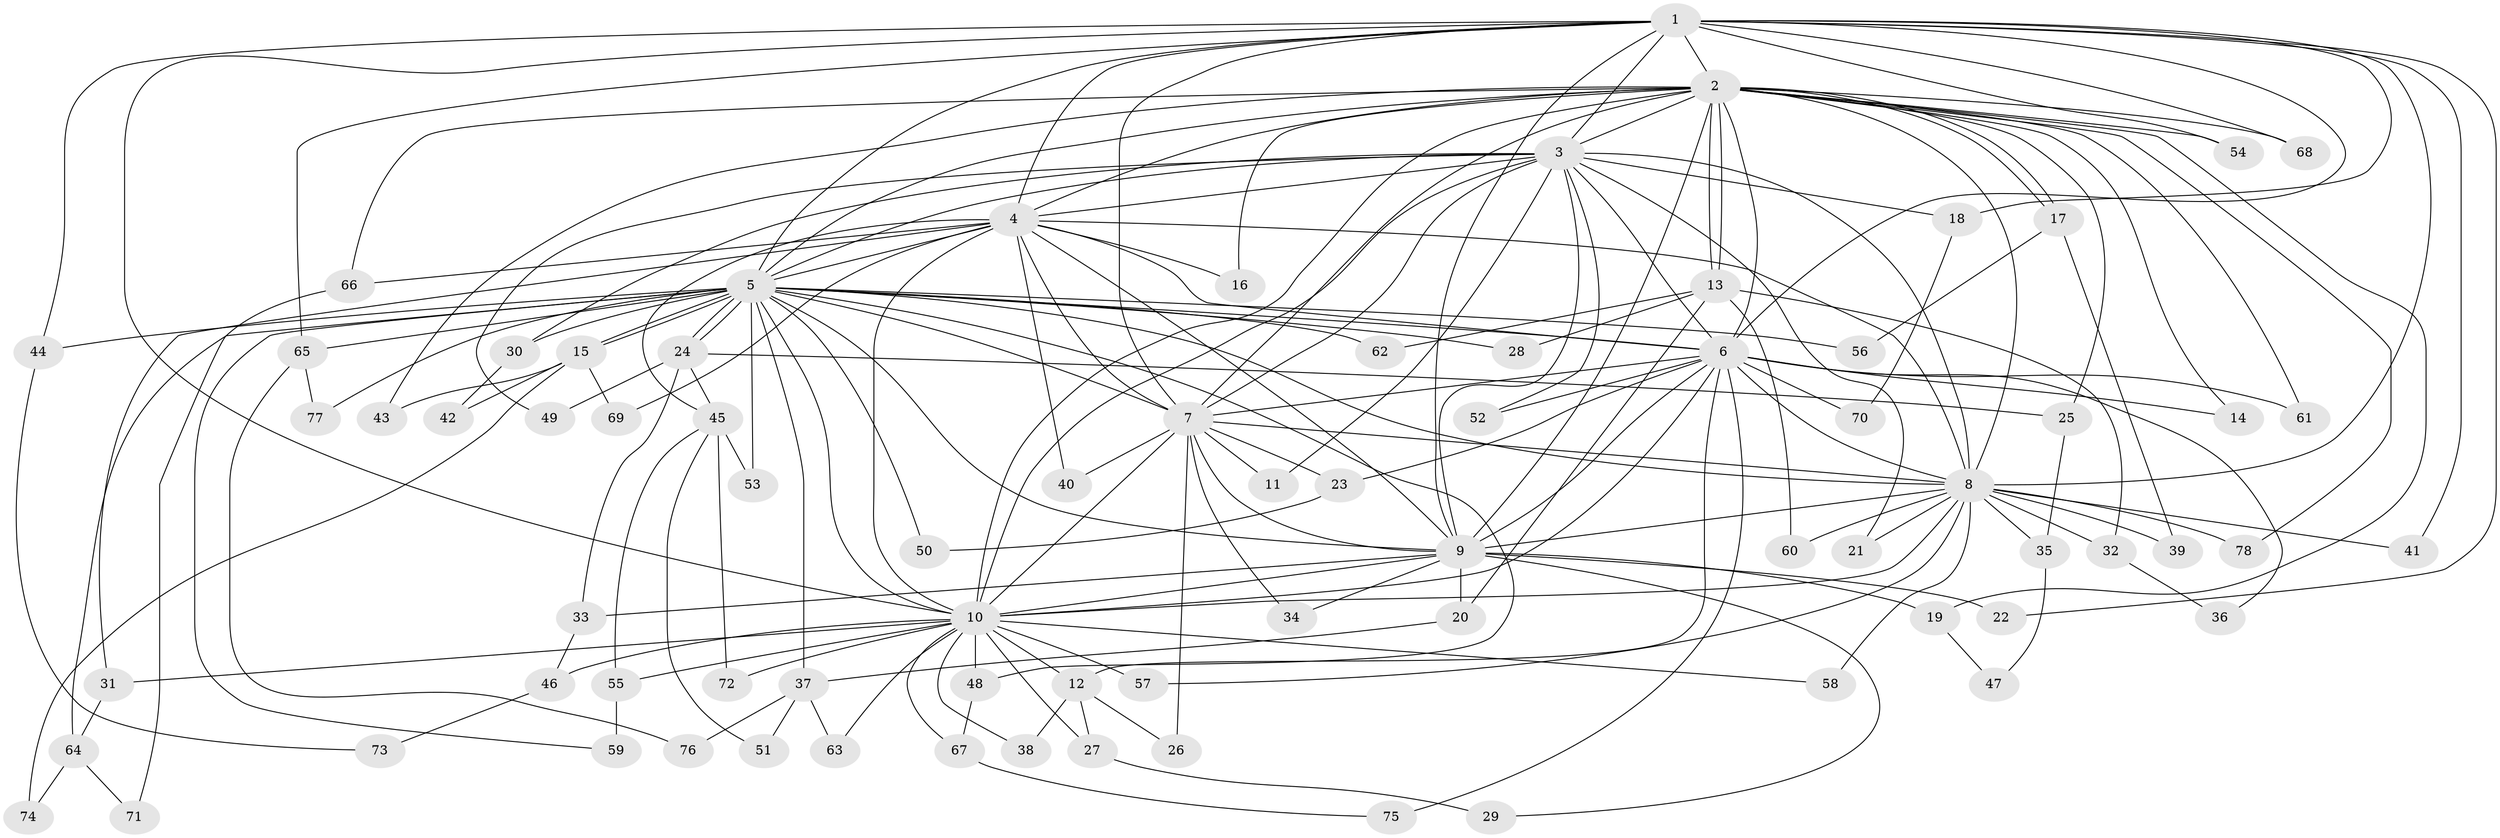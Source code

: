 // coarse degree distribution, {14: 0.05084745762711865, 22: 0.01694915254237288, 21: 0.01694915254237288, 24: 0.01694915254237288, 13: 0.01694915254237288, 16: 0.01694915254237288, 20: 0.01694915254237288, 2: 0.5423728813559322, 5: 0.03389830508474576, 8: 0.01694915254237288, 6: 0.01694915254237288, 4: 0.03389830508474576, 3: 0.1694915254237288, 7: 0.03389830508474576}
// Generated by graph-tools (version 1.1) at 2025/23/03/03/25 07:23:38]
// undirected, 78 vertices, 181 edges
graph export_dot {
graph [start="1"]
  node [color=gray90,style=filled];
  1;
  2;
  3;
  4;
  5;
  6;
  7;
  8;
  9;
  10;
  11;
  12;
  13;
  14;
  15;
  16;
  17;
  18;
  19;
  20;
  21;
  22;
  23;
  24;
  25;
  26;
  27;
  28;
  29;
  30;
  31;
  32;
  33;
  34;
  35;
  36;
  37;
  38;
  39;
  40;
  41;
  42;
  43;
  44;
  45;
  46;
  47;
  48;
  49;
  50;
  51;
  52;
  53;
  54;
  55;
  56;
  57;
  58;
  59;
  60;
  61;
  62;
  63;
  64;
  65;
  66;
  67;
  68;
  69;
  70;
  71;
  72;
  73;
  74;
  75;
  76;
  77;
  78;
  1 -- 2;
  1 -- 3;
  1 -- 4;
  1 -- 5;
  1 -- 6;
  1 -- 7;
  1 -- 8;
  1 -- 9;
  1 -- 10;
  1 -- 18;
  1 -- 22;
  1 -- 41;
  1 -- 44;
  1 -- 54;
  1 -- 65;
  1 -- 68;
  2 -- 3;
  2 -- 4;
  2 -- 5;
  2 -- 6;
  2 -- 7;
  2 -- 8;
  2 -- 9;
  2 -- 10;
  2 -- 13;
  2 -- 13;
  2 -- 14;
  2 -- 16;
  2 -- 17;
  2 -- 17;
  2 -- 19;
  2 -- 25;
  2 -- 43;
  2 -- 54;
  2 -- 61;
  2 -- 66;
  2 -- 68;
  2 -- 78;
  3 -- 4;
  3 -- 5;
  3 -- 6;
  3 -- 7;
  3 -- 8;
  3 -- 9;
  3 -- 10;
  3 -- 11;
  3 -- 18;
  3 -- 21;
  3 -- 30;
  3 -- 49;
  3 -- 52;
  4 -- 5;
  4 -- 6;
  4 -- 7;
  4 -- 8;
  4 -- 9;
  4 -- 10;
  4 -- 16;
  4 -- 31;
  4 -- 40;
  4 -- 45;
  4 -- 66;
  4 -- 69;
  5 -- 6;
  5 -- 7;
  5 -- 8;
  5 -- 9;
  5 -- 10;
  5 -- 15;
  5 -- 15;
  5 -- 24;
  5 -- 24;
  5 -- 28;
  5 -- 30;
  5 -- 37;
  5 -- 44;
  5 -- 48;
  5 -- 50;
  5 -- 53;
  5 -- 56;
  5 -- 59;
  5 -- 62;
  5 -- 64;
  5 -- 65;
  5 -- 77;
  6 -- 7;
  6 -- 8;
  6 -- 9;
  6 -- 10;
  6 -- 12;
  6 -- 14;
  6 -- 23;
  6 -- 36;
  6 -- 52;
  6 -- 61;
  6 -- 70;
  6 -- 75;
  7 -- 8;
  7 -- 9;
  7 -- 10;
  7 -- 11;
  7 -- 23;
  7 -- 26;
  7 -- 34;
  7 -- 40;
  8 -- 9;
  8 -- 10;
  8 -- 21;
  8 -- 32;
  8 -- 35;
  8 -- 39;
  8 -- 41;
  8 -- 57;
  8 -- 58;
  8 -- 60;
  8 -- 78;
  9 -- 10;
  9 -- 19;
  9 -- 20;
  9 -- 22;
  9 -- 29;
  9 -- 33;
  9 -- 34;
  10 -- 12;
  10 -- 27;
  10 -- 31;
  10 -- 38;
  10 -- 46;
  10 -- 48;
  10 -- 55;
  10 -- 57;
  10 -- 58;
  10 -- 63;
  10 -- 67;
  10 -- 72;
  12 -- 26;
  12 -- 27;
  12 -- 38;
  13 -- 20;
  13 -- 28;
  13 -- 32;
  13 -- 60;
  13 -- 62;
  15 -- 42;
  15 -- 43;
  15 -- 69;
  15 -- 74;
  17 -- 39;
  17 -- 56;
  18 -- 70;
  19 -- 47;
  20 -- 37;
  23 -- 50;
  24 -- 25;
  24 -- 33;
  24 -- 45;
  24 -- 49;
  25 -- 35;
  27 -- 29;
  30 -- 42;
  31 -- 64;
  32 -- 36;
  33 -- 46;
  35 -- 47;
  37 -- 51;
  37 -- 63;
  37 -- 76;
  44 -- 73;
  45 -- 51;
  45 -- 53;
  45 -- 55;
  45 -- 72;
  46 -- 73;
  48 -- 67;
  55 -- 59;
  64 -- 71;
  64 -- 74;
  65 -- 76;
  65 -- 77;
  66 -- 71;
  67 -- 75;
}
